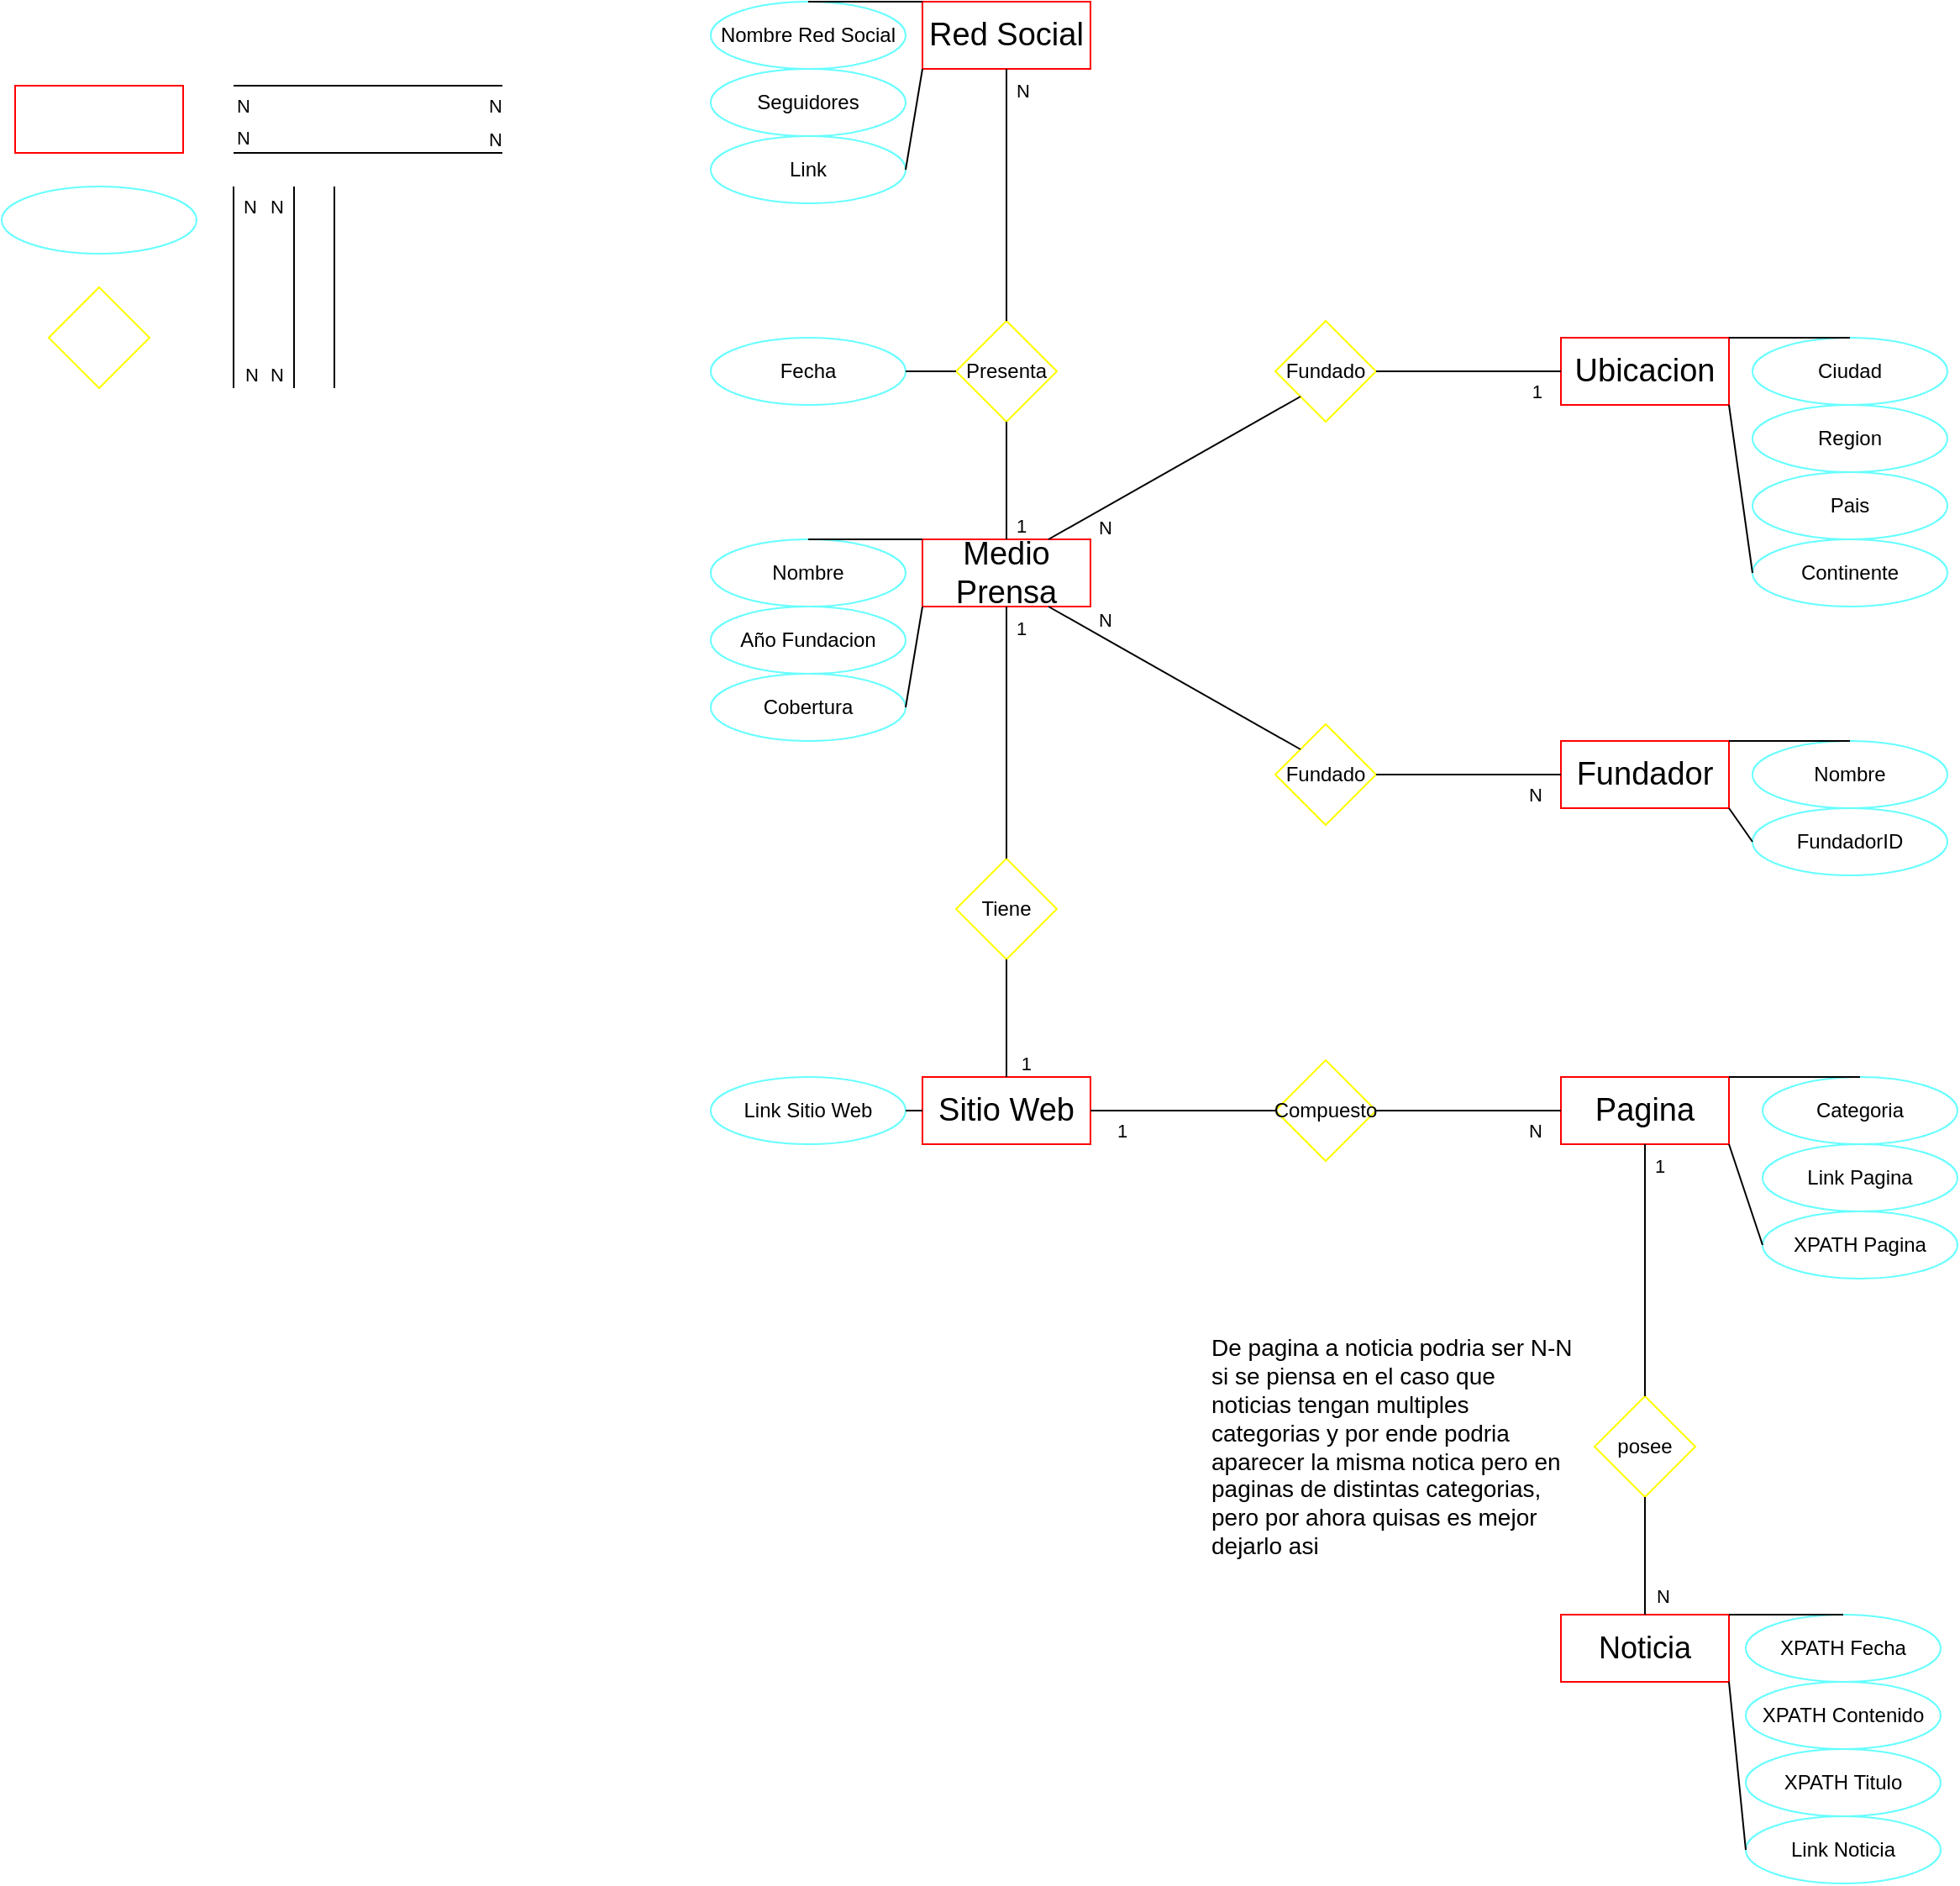 <mxfile version="21.3.7" type="device">
  <diagram name="Página-1" id="lxS2CNAL6hp_V3PkIYL_">
    <mxGraphModel dx="1909" dy="1529" grid="1" gridSize="10" guides="1" tooltips="1" connect="1" arrows="1" fold="1" page="0" pageScale="1" pageWidth="827" pageHeight="1169" math="0" shadow="0">
      <root>
        <mxCell id="0" />
        <mxCell id="1" parent="0" />
        <mxCell id="jM-bACAt7TGIaR6FnqXF-10" value="" style="endArrow=none;html=1;rounded=0;endFill=0;" edge="1" parent="1">
          <mxGeometry relative="1" as="geometry">
            <mxPoint x="210" y="50" as="sourcePoint" />
            <mxPoint x="370" y="50" as="targetPoint" />
          </mxGeometry>
        </mxCell>
        <mxCell id="jM-bACAt7TGIaR6FnqXF-12" value="N" style="edgeLabel;resizable=0;html=1;align=left;verticalAlign=bottom;" connectable="0" vertex="1" parent="jM-bACAt7TGIaR6FnqXF-10">
          <mxGeometry x="-1" relative="1" as="geometry">
            <mxPoint y="-1" as="offset" />
          </mxGeometry>
        </mxCell>
        <mxCell id="jM-bACAt7TGIaR6FnqXF-13" value="N" style="edgeLabel;resizable=0;html=1;align=right;verticalAlign=bottom;" connectable="0" vertex="1" parent="jM-bACAt7TGIaR6FnqXF-10">
          <mxGeometry x="1" relative="1" as="geometry" />
        </mxCell>
        <mxCell id="jM-bACAt7TGIaR6FnqXF-14" value="Medio Prensa" style="rounded=0;whiteSpace=wrap;html=1;strokeColor=#FF0000;fontSize=19;" vertex="1" parent="1">
          <mxGeometry x="620" y="280" width="100" height="40" as="geometry" />
        </mxCell>
        <mxCell id="jM-bACAt7TGIaR6FnqXF-15" value="Nombre" style="ellipse;whiteSpace=wrap;html=1;gradientColor=none;strokeColor=#66FFFF;" vertex="1" parent="1">
          <mxGeometry x="494" y="280" width="116" height="40" as="geometry" />
        </mxCell>
        <mxCell id="jM-bACAt7TGIaR6FnqXF-16" value="Año Fundacion" style="ellipse;whiteSpace=wrap;html=1;gradientColor=none;strokeColor=#66FFFF;" vertex="1" parent="1">
          <mxGeometry x="494" y="320" width="116" height="40" as="geometry" />
        </mxCell>
        <mxCell id="jM-bACAt7TGIaR6FnqXF-17" value="Cobertura" style="ellipse;whiteSpace=wrap;html=1;gradientColor=none;strokeColor=#66FFFF;" vertex="1" parent="1">
          <mxGeometry x="494" y="360" width="116" height="40" as="geometry" />
        </mxCell>
        <mxCell id="jM-bACAt7TGIaR6FnqXF-19" value="Tiene" style="rhombus;whiteSpace=wrap;html=1;strokeColor=#FFFF00;" vertex="1" parent="1">
          <mxGeometry x="640" y="470" width="60" height="60" as="geometry" />
        </mxCell>
        <mxCell id="jM-bACAt7TGIaR6FnqXF-20" value="Sitio Web" style="rounded=0;whiteSpace=wrap;html=1;strokeColor=#FF0000;fontSize=19;" vertex="1" parent="1">
          <mxGeometry x="620" y="600" width="100" height="40" as="geometry" />
        </mxCell>
        <mxCell id="jM-bACAt7TGIaR6FnqXF-21" value="" style="endArrow=none;html=1;rounded=0;endFill=0;" edge="1" parent="1">
          <mxGeometry relative="1" as="geometry">
            <mxPoint x="246" y="70" as="sourcePoint" />
            <mxPoint x="246" y="190" as="targetPoint" />
          </mxGeometry>
        </mxCell>
        <mxCell id="jM-bACAt7TGIaR6FnqXF-22" value="N" style="edgeLabel;resizable=0;html=1;align=left;verticalAlign=bottom;" connectable="0" vertex="1" parent="jM-bACAt7TGIaR6FnqXF-21">
          <mxGeometry x="-1" relative="1" as="geometry">
            <mxPoint x="-16" y="20" as="offset" />
          </mxGeometry>
        </mxCell>
        <mxCell id="jM-bACAt7TGIaR6FnqXF-23" value="N" style="edgeLabel;resizable=0;html=1;align=right;verticalAlign=bottom;" connectable="0" vertex="1" parent="jM-bACAt7TGIaR6FnqXF-21">
          <mxGeometry x="1" relative="1" as="geometry">
            <mxPoint x="-6" as="offset" />
          </mxGeometry>
        </mxCell>
        <mxCell id="jM-bACAt7TGIaR6FnqXF-24" value="" style="endArrow=none;html=1;rounded=0;endFill=0;" edge="1" parent="1">
          <mxGeometry relative="1" as="geometry">
            <mxPoint x="210" y="10" as="sourcePoint" />
            <mxPoint x="370" y="10" as="targetPoint" />
          </mxGeometry>
        </mxCell>
        <mxCell id="jM-bACAt7TGIaR6FnqXF-25" value="N" style="edgeLabel;resizable=0;html=1;align=left;verticalAlign=bottom;" connectable="0" vertex="1" parent="jM-bACAt7TGIaR6FnqXF-24">
          <mxGeometry x="-1" relative="1" as="geometry">
            <mxPoint y="20" as="offset" />
          </mxGeometry>
        </mxCell>
        <mxCell id="jM-bACAt7TGIaR6FnqXF-26" value="N" style="edgeLabel;resizable=0;html=1;align=right;verticalAlign=bottom;" connectable="0" vertex="1" parent="jM-bACAt7TGIaR6FnqXF-24">
          <mxGeometry x="1" relative="1" as="geometry">
            <mxPoint y="20" as="offset" />
          </mxGeometry>
        </mxCell>
        <mxCell id="jM-bACAt7TGIaR6FnqXF-31" value="" style="endArrow=none;html=1;rounded=0;endFill=0;" edge="1" parent="1">
          <mxGeometry relative="1" as="geometry">
            <mxPoint x="210" y="70" as="sourcePoint" />
            <mxPoint x="210" y="190" as="targetPoint" />
          </mxGeometry>
        </mxCell>
        <mxCell id="jM-bACAt7TGIaR6FnqXF-32" value="N" style="edgeLabel;resizable=0;html=1;align=left;verticalAlign=bottom;" connectable="0" vertex="1" parent="jM-bACAt7TGIaR6FnqXF-31">
          <mxGeometry x="-1" relative="1" as="geometry">
            <mxPoint x="4" y="20" as="offset" />
          </mxGeometry>
        </mxCell>
        <mxCell id="jM-bACAt7TGIaR6FnqXF-33" value="N" style="edgeLabel;resizable=0;html=1;align=right;verticalAlign=bottom;" connectable="0" vertex="1" parent="jM-bACAt7TGIaR6FnqXF-31">
          <mxGeometry x="1" relative="1" as="geometry">
            <mxPoint x="15" as="offset" />
          </mxGeometry>
        </mxCell>
        <mxCell id="jM-bACAt7TGIaR6FnqXF-34" value="Link Sitio Web" style="ellipse;whiteSpace=wrap;html=1;gradientColor=none;strokeColor=#66FFFF;" vertex="1" parent="1">
          <mxGeometry x="494" y="600" width="116" height="40" as="geometry" />
        </mxCell>
        <mxCell id="jM-bACAt7TGIaR6FnqXF-35" value="Compuesto" style="rhombus;whiteSpace=wrap;html=1;strokeColor=#FFFF00;" vertex="1" parent="1">
          <mxGeometry x="830" y="590" width="60" height="60" as="geometry" />
        </mxCell>
        <mxCell id="jM-bACAt7TGIaR6FnqXF-36" value="Pagina" style="rounded=0;whiteSpace=wrap;html=1;strokeColor=#FF0000;fontSize=19;" vertex="1" parent="1">
          <mxGeometry x="1000" y="600" width="100" height="40" as="geometry" />
        </mxCell>
        <mxCell id="jM-bACAt7TGIaR6FnqXF-37" value="Categoria" style="ellipse;whiteSpace=wrap;html=1;gradientColor=none;strokeColor=#66FFFF;" vertex="1" parent="1">
          <mxGeometry x="1120" y="600" width="116" height="40" as="geometry" />
        </mxCell>
        <mxCell id="jM-bACAt7TGIaR6FnqXF-38" value="Link Pagina" style="ellipse;whiteSpace=wrap;html=1;gradientColor=none;strokeColor=#66FFFF;" vertex="1" parent="1">
          <mxGeometry x="1120" y="640" width="116" height="40" as="geometry" />
        </mxCell>
        <mxCell id="jM-bACAt7TGIaR6FnqXF-39" value="XPATH Pagina" style="ellipse;whiteSpace=wrap;html=1;gradientColor=none;strokeColor=#66FFFF;" vertex="1" parent="1">
          <mxGeometry x="1120" y="680" width="116" height="40" as="geometry" />
        </mxCell>
        <mxCell id="jM-bACAt7TGIaR6FnqXF-40" value="posee" style="rhombus;whiteSpace=wrap;html=1;strokeColor=#FFFF00;" vertex="1" parent="1">
          <mxGeometry x="1020" y="790" width="60" height="60" as="geometry" />
        </mxCell>
        <mxCell id="jM-bACAt7TGIaR6FnqXF-41" value="&lt;font style=&quot;font-size: 18px;&quot;&gt;Noticia&lt;/font&gt;" style="rounded=0;whiteSpace=wrap;html=1;strokeColor=#FF0000;" vertex="1" parent="1">
          <mxGeometry x="1000" y="920" width="100" height="40" as="geometry" />
        </mxCell>
        <mxCell id="jM-bACAt7TGIaR6FnqXF-42" value="XPATH Fecha" style="ellipse;whiteSpace=wrap;html=1;gradientColor=none;strokeColor=#66FFFF;" vertex="1" parent="1">
          <mxGeometry x="1110" y="920" width="116" height="40" as="geometry" />
        </mxCell>
        <mxCell id="jM-bACAt7TGIaR6FnqXF-43" value="XPATH Contenido" style="ellipse;whiteSpace=wrap;html=1;gradientColor=none;strokeColor=#66FFFF;" vertex="1" parent="1">
          <mxGeometry x="1110" y="960" width="116" height="40" as="geometry" />
        </mxCell>
        <mxCell id="jM-bACAt7TGIaR6FnqXF-44" value="XPATH Titulo" style="ellipse;whiteSpace=wrap;html=1;gradientColor=none;strokeColor=#66FFFF;" vertex="1" parent="1">
          <mxGeometry x="1110" y="1000" width="116" height="40" as="geometry" />
        </mxCell>
        <mxCell id="jM-bACAt7TGIaR6FnqXF-46" value="Link Noticia" style="ellipse;whiteSpace=wrap;html=1;gradientColor=none;strokeColor=#66FFFF;" vertex="1" parent="1">
          <mxGeometry x="1110" y="1040" width="116" height="40" as="geometry" />
        </mxCell>
        <mxCell id="jM-bACAt7TGIaR6FnqXF-47" value="Fundador" style="rounded=0;whiteSpace=wrap;html=1;strokeColor=#FF0000;fontSize=19;" vertex="1" parent="1">
          <mxGeometry x="1000" y="400" width="100" height="40" as="geometry" />
        </mxCell>
        <mxCell id="jM-bACAt7TGIaR6FnqXF-48" value="Fundado" style="rhombus;whiteSpace=wrap;html=1;strokeColor=#FFFF00;" vertex="1" parent="1">
          <mxGeometry x="830" y="390" width="60" height="60" as="geometry" />
        </mxCell>
        <mxCell id="jM-bACAt7TGIaR6FnqXF-49" value="Nombre" style="ellipse;whiteSpace=wrap;html=1;gradientColor=none;strokeColor=#66FFFF;" vertex="1" parent="1">
          <mxGeometry x="1114" y="400" width="116" height="40" as="geometry" />
        </mxCell>
        <mxCell id="jM-bACAt7TGIaR6FnqXF-50" value="FundadorID" style="ellipse;whiteSpace=wrap;html=1;gradientColor=none;strokeColor=#66FFFF;" vertex="1" parent="1">
          <mxGeometry x="1114" y="440" width="116" height="40" as="geometry" />
        </mxCell>
        <mxCell id="jM-bACAt7TGIaR6FnqXF-51" value="Fundado" style="rhombus;whiteSpace=wrap;html=1;strokeColor=#FFFF00;" vertex="1" parent="1">
          <mxGeometry x="830" y="150" width="60" height="60" as="geometry" />
        </mxCell>
        <mxCell id="jM-bACAt7TGIaR6FnqXF-52" value="Ubicacion" style="rounded=0;whiteSpace=wrap;html=1;strokeColor=#FF0000;fontSize=19;" vertex="1" parent="1">
          <mxGeometry x="1000" y="160" width="100" height="40" as="geometry" />
        </mxCell>
        <mxCell id="jM-bACAt7TGIaR6FnqXF-53" value="Ciudad" style="ellipse;whiteSpace=wrap;html=1;gradientColor=none;strokeColor=#66FFFF;" vertex="1" parent="1">
          <mxGeometry x="1114" y="160" width="116" height="40" as="geometry" />
        </mxCell>
        <mxCell id="jM-bACAt7TGIaR6FnqXF-54" value="Region" style="ellipse;whiteSpace=wrap;html=1;gradientColor=none;strokeColor=#66FFFF;" vertex="1" parent="1">
          <mxGeometry x="1114" y="200" width="116" height="40" as="geometry" />
        </mxCell>
        <mxCell id="jM-bACAt7TGIaR6FnqXF-55" value="Pais" style="ellipse;whiteSpace=wrap;html=1;gradientColor=none;strokeColor=#66FFFF;" vertex="1" parent="1">
          <mxGeometry x="1114" y="240" width="116" height="40" as="geometry" />
        </mxCell>
        <mxCell id="jM-bACAt7TGIaR6FnqXF-56" value="Continente" style="ellipse;whiteSpace=wrap;html=1;gradientColor=none;strokeColor=#66FFFF;" vertex="1" parent="1">
          <mxGeometry x="1114" y="280" width="116" height="40" as="geometry" />
        </mxCell>
        <mxCell id="jM-bACAt7TGIaR6FnqXF-57" value="Presenta" style="rhombus;whiteSpace=wrap;html=1;strokeColor=#FFFF00;" vertex="1" parent="1">
          <mxGeometry x="640" y="150" width="60" height="60" as="geometry" />
        </mxCell>
        <mxCell id="jM-bACAt7TGIaR6FnqXF-58" value="Red Social" style="rounded=0;whiteSpace=wrap;html=1;strokeColor=#FF0000;fontSize=19;" vertex="1" parent="1">
          <mxGeometry x="620" y="-40" width="100" height="40" as="geometry" />
        </mxCell>
        <mxCell id="jM-bACAt7TGIaR6FnqXF-59" value="Nombre Red Social" style="ellipse;whiteSpace=wrap;html=1;gradientColor=none;strokeColor=#66FFFF;" vertex="1" parent="1">
          <mxGeometry x="494" y="-40" width="116" height="40" as="geometry" />
        </mxCell>
        <mxCell id="jM-bACAt7TGIaR6FnqXF-60" value="Seguidores" style="ellipse;whiteSpace=wrap;html=1;gradientColor=none;strokeColor=#66FFFF;" vertex="1" parent="1">
          <mxGeometry x="494" width="116" height="40" as="geometry" />
        </mxCell>
        <mxCell id="jM-bACAt7TGIaR6FnqXF-61" value="Link" style="ellipse;whiteSpace=wrap;html=1;gradientColor=none;strokeColor=#66FFFF;" vertex="1" parent="1">
          <mxGeometry x="494" y="40" width="116" height="40" as="geometry" />
        </mxCell>
        <mxCell id="jM-bACAt7TGIaR6FnqXF-62" value="Fecha" style="ellipse;whiteSpace=wrap;html=1;gradientColor=none;strokeColor=#66FFFF;" vertex="1" parent="1">
          <mxGeometry x="494" y="160" width="116" height="40" as="geometry" />
        </mxCell>
        <mxCell id="jM-bACAt7TGIaR6FnqXF-66" value="" style="endArrow=none;html=1;rounded=0;endFill=0;exitX=0.5;exitY=1;exitDx=0;exitDy=0;entryX=0.5;entryY=0;entryDx=0;entryDy=0;" edge="1" parent="1" source="jM-bACAt7TGIaR6FnqXF-40" target="jM-bACAt7TGIaR6FnqXF-41">
          <mxGeometry relative="1" as="geometry">
            <mxPoint x="1350" y="820" as="sourcePoint" />
            <mxPoint x="1350" y="940" as="targetPoint" />
          </mxGeometry>
        </mxCell>
        <mxCell id="jM-bACAt7TGIaR6FnqXF-68" value="N" style="edgeLabel;resizable=0;html=1;align=right;verticalAlign=bottom;" connectable="0" vertex="1" parent="jM-bACAt7TGIaR6FnqXF-66">
          <mxGeometry x="1" relative="1" as="geometry">
            <mxPoint x="15" y="-3" as="offset" />
          </mxGeometry>
        </mxCell>
        <mxCell id="jM-bACAt7TGIaR6FnqXF-75" value="" style="endArrow=none;html=1;rounded=0;endFill=0;exitX=0.5;exitY=1;exitDx=0;exitDy=0;entryX=0.5;entryY=0;entryDx=0;entryDy=0;" edge="1" parent="1" source="jM-bACAt7TGIaR6FnqXF-36" target="jM-bACAt7TGIaR6FnqXF-40">
          <mxGeometry relative="1" as="geometry">
            <mxPoint x="1120" y="840" as="sourcePoint" />
            <mxPoint x="1120" y="960" as="targetPoint" />
          </mxGeometry>
        </mxCell>
        <mxCell id="jM-bACAt7TGIaR6FnqXF-76" value="1" style="edgeLabel;resizable=0;html=1;align=left;verticalAlign=bottom;" connectable="0" vertex="1" parent="jM-bACAt7TGIaR6FnqXF-75">
          <mxGeometry x="-1" relative="1" as="geometry">
            <mxPoint x="4" y="21" as="offset" />
          </mxGeometry>
        </mxCell>
        <mxCell id="jM-bACAt7TGIaR6FnqXF-81" value="&lt;font style=&quot;font-size: 14px;&quot;&gt;De pagina a noticia podria ser N-N si se piensa en el caso que noticias tengan multiples categorias y por ende podria aparecer la misma notica pero en paginas de distintas categorias, pero por ahora quisas es mejor dejarlo asi&lt;/font&gt;" style="text;html=1;strokeColor=none;fillColor=none;align=left;verticalAlign=middle;whiteSpace=wrap;rounded=0;" vertex="1" parent="1">
          <mxGeometry x="790" y="745" width="220" height="150" as="geometry" />
        </mxCell>
        <mxCell id="jM-bACAt7TGIaR6FnqXF-85" value="" style="endArrow=none;html=1;rounded=0;endFill=0;exitX=1;exitY=0.5;exitDx=0;exitDy=0;" edge="1" parent="1" source="jM-bACAt7TGIaR6FnqXF-20" target="jM-bACAt7TGIaR6FnqXF-35">
          <mxGeometry relative="1" as="geometry">
            <mxPoint x="940" y="670" as="sourcePoint" />
            <mxPoint x="1100" y="670" as="targetPoint" />
          </mxGeometry>
        </mxCell>
        <mxCell id="jM-bACAt7TGIaR6FnqXF-86" value="1" style="edgeLabel;resizable=0;html=1;align=left;verticalAlign=bottom;" connectable="0" vertex="1" parent="jM-bACAt7TGIaR6FnqXF-85">
          <mxGeometry x="-1" relative="1" as="geometry">
            <mxPoint x="14" y="20" as="offset" />
          </mxGeometry>
        </mxCell>
        <mxCell id="jM-bACAt7TGIaR6FnqXF-88" value="" style="endArrow=none;html=1;rounded=0;endFill=0;exitX=1;exitY=0.5;exitDx=0;exitDy=0;entryX=0;entryY=0.5;entryDx=0;entryDy=0;" edge="1" parent="1" source="jM-bACAt7TGIaR6FnqXF-35" target="jM-bACAt7TGIaR6FnqXF-36">
          <mxGeometry relative="1" as="geometry">
            <mxPoint x="910" y="510" as="sourcePoint" />
            <mxPoint x="1070" y="510" as="targetPoint" />
          </mxGeometry>
        </mxCell>
        <mxCell id="jM-bACAt7TGIaR6FnqXF-90" value="N" style="edgeLabel;resizable=0;html=1;align=right;verticalAlign=bottom;" connectable="0" vertex="1" parent="jM-bACAt7TGIaR6FnqXF-88">
          <mxGeometry x="1" relative="1" as="geometry">
            <mxPoint x="-11" y="20" as="offset" />
          </mxGeometry>
        </mxCell>
        <mxCell id="jM-bACAt7TGIaR6FnqXF-91" value="" style="endArrow=none;html=1;rounded=0;endFill=0;exitX=0.5;exitY=1;exitDx=0;exitDy=0;entryX=0.5;entryY=0;entryDx=0;entryDy=0;" edge="1" parent="1" source="jM-bACAt7TGIaR6FnqXF-14" target="jM-bACAt7TGIaR6FnqXF-19">
          <mxGeometry relative="1" as="geometry">
            <mxPoint x="710" y="550" as="sourcePoint" />
            <mxPoint x="710" y="670" as="targetPoint" />
          </mxGeometry>
        </mxCell>
        <mxCell id="jM-bACAt7TGIaR6FnqXF-92" value="1" style="edgeLabel;resizable=0;html=1;align=left;verticalAlign=bottom;" connectable="0" vertex="1" parent="jM-bACAt7TGIaR6FnqXF-91">
          <mxGeometry x="-1" relative="1" as="geometry">
            <mxPoint x="4" y="21" as="offset" />
          </mxGeometry>
        </mxCell>
        <mxCell id="jM-bACAt7TGIaR6FnqXF-93" value="" style="endArrow=none;html=1;rounded=0;endFill=0;entryX=0.5;entryY=0;entryDx=0;entryDy=0;exitX=0.5;exitY=1;exitDx=0;exitDy=0;" edge="1" parent="1" source="jM-bACAt7TGIaR6FnqXF-19" target="jM-bACAt7TGIaR6FnqXF-20">
          <mxGeometry relative="1" as="geometry">
            <mxPoint x="734" y="530" as="sourcePoint" />
            <mxPoint x="774" y="620" as="targetPoint" />
          </mxGeometry>
        </mxCell>
        <mxCell id="jM-bACAt7TGIaR6FnqXF-94" value="1" style="edgeLabel;resizable=0;html=1;align=right;verticalAlign=bottom;" connectable="0" vertex="1" parent="jM-bACAt7TGIaR6FnqXF-93">
          <mxGeometry x="1" relative="1" as="geometry">
            <mxPoint x="15" as="offset" />
          </mxGeometry>
        </mxCell>
        <mxCell id="jM-bACAt7TGIaR6FnqXF-95" value="" style="endArrow=none;html=1;rounded=0;endFill=0;exitX=0.75;exitY=1;exitDx=0;exitDy=0;entryX=0;entryY=0;entryDx=0;entryDy=0;" edge="1" parent="1" source="jM-bACAt7TGIaR6FnqXF-14" target="jM-bACAt7TGIaR6FnqXF-48">
          <mxGeometry relative="1" as="geometry">
            <mxPoint x="770" y="400" as="sourcePoint" />
            <mxPoint x="894" y="400" as="targetPoint" />
          </mxGeometry>
        </mxCell>
        <mxCell id="jM-bACAt7TGIaR6FnqXF-96" value="N" style="edgeLabel;resizable=0;html=1;align=left;verticalAlign=bottom;" connectable="0" vertex="1" parent="jM-bACAt7TGIaR6FnqXF-95">
          <mxGeometry x="-1" relative="1" as="geometry">
            <mxPoint x="28" y="16" as="offset" />
          </mxGeometry>
        </mxCell>
        <mxCell id="jM-bACAt7TGIaR6FnqXF-97" value="" style="endArrow=none;html=1;rounded=0;endFill=0;exitX=1;exitY=0.5;exitDx=0;exitDy=0;entryX=0;entryY=0.5;entryDx=0;entryDy=0;" edge="1" parent="1" source="jM-bACAt7TGIaR6FnqXF-48" target="jM-bACAt7TGIaR6FnqXF-47">
          <mxGeometry relative="1" as="geometry">
            <mxPoint x="860" y="750" as="sourcePoint" />
            <mxPoint x="1010" y="750" as="targetPoint" />
          </mxGeometry>
        </mxCell>
        <mxCell id="jM-bACAt7TGIaR6FnqXF-98" value="N" style="edgeLabel;resizable=0;html=1;align=right;verticalAlign=bottom;" connectable="0" vertex="1" parent="jM-bACAt7TGIaR6FnqXF-97">
          <mxGeometry x="1" relative="1" as="geometry">
            <mxPoint x="-11" y="20" as="offset" />
          </mxGeometry>
        </mxCell>
        <mxCell id="jM-bACAt7TGIaR6FnqXF-99" value="" style="endArrow=none;html=1;rounded=0;endFill=0;exitX=0.75;exitY=0;exitDx=0;exitDy=0;entryX=0;entryY=1;entryDx=0;entryDy=0;" edge="1" parent="1" source="jM-bACAt7TGIaR6FnqXF-14" target="jM-bACAt7TGIaR6FnqXF-51">
          <mxGeometry relative="1" as="geometry">
            <mxPoint x="716" y="480" as="sourcePoint" />
            <mxPoint x="840" y="480" as="targetPoint" />
          </mxGeometry>
        </mxCell>
        <mxCell id="jM-bACAt7TGIaR6FnqXF-100" value="N" style="edgeLabel;resizable=0;html=1;align=left;verticalAlign=bottom;" connectable="0" vertex="1" parent="jM-bACAt7TGIaR6FnqXF-99">
          <mxGeometry x="-1" relative="1" as="geometry">
            <mxPoint x="28" y="1" as="offset" />
          </mxGeometry>
        </mxCell>
        <mxCell id="jM-bACAt7TGIaR6FnqXF-102" value="" style="endArrow=none;html=1;rounded=0;endFill=0;exitX=1;exitY=0.5;exitDx=0;exitDy=0;entryX=0;entryY=0.5;entryDx=0;entryDy=0;" edge="1" parent="1" source="jM-bACAt7TGIaR6FnqXF-51" target="jM-bACAt7TGIaR6FnqXF-52">
          <mxGeometry relative="1" as="geometry">
            <mxPoint x="860" y="390" as="sourcePoint" />
            <mxPoint x="1010" y="390" as="targetPoint" />
          </mxGeometry>
        </mxCell>
        <mxCell id="jM-bACAt7TGIaR6FnqXF-103" value="1" style="edgeLabel;resizable=0;html=1;align=right;verticalAlign=bottom;" connectable="0" vertex="1" parent="jM-bACAt7TGIaR6FnqXF-102">
          <mxGeometry x="1" relative="1" as="geometry">
            <mxPoint x="-11" y="20" as="offset" />
          </mxGeometry>
        </mxCell>
        <mxCell id="jM-bACAt7TGIaR6FnqXF-105" value="" style="endArrow=none;html=1;rounded=0;endFill=0;exitX=0.5;exitY=0;exitDx=0;exitDy=0;entryX=0.5;entryY=1;entryDx=0;entryDy=0;" edge="1" parent="1" source="jM-bACAt7TGIaR6FnqXF-14" target="jM-bACAt7TGIaR6FnqXF-57">
          <mxGeometry relative="1" as="geometry">
            <mxPoint x="691" y="460" as="sourcePoint" />
            <mxPoint x="855" y="295" as="targetPoint" />
          </mxGeometry>
        </mxCell>
        <mxCell id="jM-bACAt7TGIaR6FnqXF-106" value="1" style="edgeLabel;resizable=0;html=1;align=left;verticalAlign=bottom;" connectable="0" vertex="1" parent="jM-bACAt7TGIaR6FnqXF-105">
          <mxGeometry x="-1" relative="1" as="geometry">
            <mxPoint x="4" as="offset" />
          </mxGeometry>
        </mxCell>
        <mxCell id="jM-bACAt7TGIaR6FnqXF-107" value="" style="endArrow=none;html=1;rounded=0;endFill=0;exitX=0.5;exitY=1;exitDx=0;exitDy=0;entryX=0.5;entryY=0;entryDx=0;entryDy=0;" edge="1" parent="1" source="jM-bACAt7TGIaR6FnqXF-58" target="jM-bACAt7TGIaR6FnqXF-57">
          <mxGeometry relative="1" as="geometry">
            <mxPoint x="666" y="500" as="sourcePoint" />
            <mxPoint x="656" y="240" as="targetPoint" />
          </mxGeometry>
        </mxCell>
        <mxCell id="jM-bACAt7TGIaR6FnqXF-108" value="N" style="edgeLabel;resizable=0;html=1;align=left;verticalAlign=bottom;" connectable="0" vertex="1" parent="jM-bACAt7TGIaR6FnqXF-107">
          <mxGeometry x="-1" relative="1" as="geometry">
            <mxPoint x="4" y="21" as="offset" />
          </mxGeometry>
        </mxCell>
        <mxCell id="jM-bACAt7TGIaR6FnqXF-112" value="" style="rounded=0;whiteSpace=wrap;html=1;strokeColor=#FF0000;fontSize=19;" vertex="1" parent="1">
          <mxGeometry x="80" y="10" width="100" height="40" as="geometry" />
        </mxCell>
        <mxCell id="jM-bACAt7TGIaR6FnqXF-113" value="" style="ellipse;whiteSpace=wrap;html=1;gradientColor=none;strokeColor=#66FFFF;" vertex="1" parent="1">
          <mxGeometry x="72" y="70" width="116" height="40" as="geometry" />
        </mxCell>
        <mxCell id="jM-bACAt7TGIaR6FnqXF-117" value="" style="rhombus;whiteSpace=wrap;html=1;strokeColor=#FFFF00;" vertex="1" parent="1">
          <mxGeometry x="100" y="130" width="60" height="60" as="geometry" />
        </mxCell>
        <mxCell id="jM-bACAt7TGIaR6FnqXF-118" value="" style="endArrow=none;html=1;rounded=0;" edge="1" parent="1">
          <mxGeometry width="50" height="50" relative="1" as="geometry">
            <mxPoint x="270" y="190" as="sourcePoint" />
            <mxPoint x="270" y="70" as="targetPoint" />
          </mxGeometry>
        </mxCell>
        <mxCell id="jM-bACAt7TGIaR6FnqXF-119" value="" style="endArrow=none;html=1;rounded=0;entryX=0;entryY=0;entryDx=0;entryDy=0;exitX=0.5;exitY=0;exitDx=0;exitDy=0;" edge="1" parent="1" source="jM-bACAt7TGIaR6FnqXF-59" target="jM-bACAt7TGIaR6FnqXF-58">
          <mxGeometry width="50" height="50" relative="1" as="geometry">
            <mxPoint x="280" y="200" as="sourcePoint" />
            <mxPoint x="280" y="80" as="targetPoint" />
          </mxGeometry>
        </mxCell>
        <mxCell id="jM-bACAt7TGIaR6FnqXF-120" value="" style="endArrow=none;html=1;rounded=0;entryX=0;entryY=1;entryDx=0;entryDy=0;exitX=1;exitY=0.5;exitDx=0;exitDy=0;" edge="1" parent="1" source="jM-bACAt7TGIaR6FnqXF-61" target="jM-bACAt7TGIaR6FnqXF-58">
          <mxGeometry width="50" height="50" relative="1" as="geometry">
            <mxPoint x="562" y="-30" as="sourcePoint" />
            <mxPoint x="630" y="-30" as="targetPoint" />
          </mxGeometry>
        </mxCell>
        <mxCell id="jM-bACAt7TGIaR6FnqXF-121" value="" style="endArrow=none;html=1;rounded=0;exitX=0;exitY=0.5;exitDx=0;exitDy=0;entryX=1;entryY=0.5;entryDx=0;entryDy=0;" edge="1" parent="1" source="jM-bACAt7TGIaR6FnqXF-57" target="jM-bACAt7TGIaR6FnqXF-62">
          <mxGeometry width="50" height="50" relative="1" as="geometry">
            <mxPoint x="572" y="-20" as="sourcePoint" />
            <mxPoint x="610" y="180" as="targetPoint" />
          </mxGeometry>
        </mxCell>
        <mxCell id="jM-bACAt7TGIaR6FnqXF-122" value="" style="endArrow=none;html=1;rounded=0;entryX=0;entryY=0;entryDx=0;entryDy=0;exitX=0.5;exitY=0;exitDx=0;exitDy=0;" edge="1" parent="1" source="jM-bACAt7TGIaR6FnqXF-15" target="jM-bACAt7TGIaR6FnqXF-14">
          <mxGeometry width="50" height="50" relative="1" as="geometry">
            <mxPoint x="582" y="-10" as="sourcePoint" />
            <mxPoint x="650" y="-10" as="targetPoint" />
          </mxGeometry>
        </mxCell>
        <mxCell id="jM-bACAt7TGIaR6FnqXF-123" value="" style="endArrow=none;html=1;rounded=0;entryX=0;entryY=1;entryDx=0;entryDy=0;exitX=1;exitY=0.5;exitDx=0;exitDy=0;" edge="1" parent="1" source="jM-bACAt7TGIaR6FnqXF-17" target="jM-bACAt7TGIaR6FnqXF-14">
          <mxGeometry width="50" height="50" relative="1" as="geometry">
            <mxPoint x="562" y="290" as="sourcePoint" />
            <mxPoint x="630" y="290" as="targetPoint" />
          </mxGeometry>
        </mxCell>
        <mxCell id="jM-bACAt7TGIaR6FnqXF-124" value="" style="endArrow=none;html=1;rounded=0;entryX=0;entryY=0.5;entryDx=0;entryDy=0;exitX=1;exitY=0.5;exitDx=0;exitDy=0;" edge="1" parent="1" source="jM-bACAt7TGIaR6FnqXF-34" target="jM-bACAt7TGIaR6FnqXF-20">
          <mxGeometry width="50" height="50" relative="1" as="geometry">
            <mxPoint x="572" y="300" as="sourcePoint" />
            <mxPoint x="640" y="300" as="targetPoint" />
          </mxGeometry>
        </mxCell>
        <mxCell id="jM-bACAt7TGIaR6FnqXF-125" value="" style="endArrow=none;html=1;rounded=0;entryX=0.5;entryY=0;entryDx=0;entryDy=0;exitX=1;exitY=0;exitDx=0;exitDy=0;" edge="1" parent="1" source="jM-bACAt7TGIaR6FnqXF-52" target="jM-bACAt7TGIaR6FnqXF-53">
          <mxGeometry width="50" height="50" relative="1" as="geometry">
            <mxPoint x="1030" y="290" as="sourcePoint" />
            <mxPoint x="1098" y="290" as="targetPoint" />
          </mxGeometry>
        </mxCell>
        <mxCell id="jM-bACAt7TGIaR6FnqXF-126" value="" style="endArrow=none;html=1;rounded=0;entryX=0;entryY=0.5;entryDx=0;entryDy=0;exitX=1;exitY=1;exitDx=0;exitDy=0;" edge="1" parent="1" source="jM-bACAt7TGIaR6FnqXF-52" target="jM-bACAt7TGIaR6FnqXF-56">
          <mxGeometry width="50" height="50" relative="1" as="geometry">
            <mxPoint x="1110" y="170" as="sourcePoint" />
            <mxPoint x="1182" y="170" as="targetPoint" />
          </mxGeometry>
        </mxCell>
        <mxCell id="jM-bACAt7TGIaR6FnqXF-127" value="" style="endArrow=none;html=1;rounded=0;entryX=0.5;entryY=0;entryDx=0;entryDy=0;exitX=1;exitY=0;exitDx=0;exitDy=0;" edge="1" parent="1" source="jM-bACAt7TGIaR6FnqXF-47" target="jM-bACAt7TGIaR6FnqXF-49">
          <mxGeometry width="50" height="50" relative="1" as="geometry">
            <mxPoint x="1120" y="180" as="sourcePoint" />
            <mxPoint x="1192" y="180" as="targetPoint" />
          </mxGeometry>
        </mxCell>
        <mxCell id="jM-bACAt7TGIaR6FnqXF-128" value="" style="endArrow=none;html=1;rounded=0;entryX=1;entryY=1;entryDx=0;entryDy=0;exitX=0;exitY=0.5;exitDx=0;exitDy=0;" edge="1" parent="1" source="jM-bACAt7TGIaR6FnqXF-50" target="jM-bACAt7TGIaR6FnqXF-47">
          <mxGeometry width="50" height="50" relative="1" as="geometry">
            <mxPoint x="1130" y="190" as="sourcePoint" />
            <mxPoint x="1202" y="190" as="targetPoint" />
          </mxGeometry>
        </mxCell>
        <mxCell id="jM-bACAt7TGIaR6FnqXF-129" value="" style="endArrow=none;html=1;rounded=0;entryX=0.5;entryY=0;entryDx=0;entryDy=0;exitX=1;exitY=0;exitDx=0;exitDy=0;" edge="1" parent="1" source="jM-bACAt7TGIaR6FnqXF-36" target="jM-bACAt7TGIaR6FnqXF-37">
          <mxGeometry width="50" height="50" relative="1" as="geometry">
            <mxPoint x="1140" y="200" as="sourcePoint" />
            <mxPoint x="1212" y="200" as="targetPoint" />
          </mxGeometry>
        </mxCell>
        <mxCell id="jM-bACAt7TGIaR6FnqXF-130" value="" style="endArrow=none;html=1;rounded=0;entryX=0;entryY=0.5;entryDx=0;entryDy=0;exitX=1;exitY=1;exitDx=0;exitDy=0;" edge="1" parent="1" source="jM-bACAt7TGIaR6FnqXF-36" target="jM-bACAt7TGIaR6FnqXF-39">
          <mxGeometry width="50" height="50" relative="1" as="geometry">
            <mxPoint x="1110" y="610" as="sourcePoint" />
            <mxPoint x="1188" y="610" as="targetPoint" />
          </mxGeometry>
        </mxCell>
        <mxCell id="jM-bACAt7TGIaR6FnqXF-131" value="" style="endArrow=none;html=1;rounded=0;entryX=0.5;entryY=0;entryDx=0;entryDy=0;exitX=1;exitY=0;exitDx=0;exitDy=0;" edge="1" parent="1" source="jM-bACAt7TGIaR6FnqXF-41" target="jM-bACAt7TGIaR6FnqXF-42">
          <mxGeometry width="50" height="50" relative="1" as="geometry">
            <mxPoint x="1110" y="650" as="sourcePoint" />
            <mxPoint x="1130" y="710" as="targetPoint" />
          </mxGeometry>
        </mxCell>
        <mxCell id="jM-bACAt7TGIaR6FnqXF-132" value="" style="endArrow=none;html=1;rounded=0;entryX=0;entryY=0.5;entryDx=0;entryDy=0;exitX=1;exitY=1;exitDx=0;exitDy=0;" edge="1" parent="1" source="jM-bACAt7TGIaR6FnqXF-41" target="jM-bACAt7TGIaR6FnqXF-46">
          <mxGeometry width="50" height="50" relative="1" as="geometry">
            <mxPoint x="1110" y="930" as="sourcePoint" />
            <mxPoint x="1178" y="930" as="targetPoint" />
          </mxGeometry>
        </mxCell>
      </root>
    </mxGraphModel>
  </diagram>
</mxfile>
